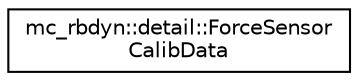 digraph "Graphical Class Hierarchy"
{
 // INTERACTIVE_SVG=YES
 // LATEX_PDF_SIZE
  edge [fontname="Helvetica",fontsize="10",labelfontname="Helvetica",labelfontsize="10"];
  node [fontname="Helvetica",fontsize="10",shape=record];
  rankdir="LR";
  Node0 [label="mc_rbdyn::detail::ForceSensor\lCalibData",height=0.2,width=0.4,color="black", fillcolor="white", style="filled",URL="$structmc__rbdyn_1_1detail_1_1ForceSensorCalibData.html",tooltip=" "];
}
